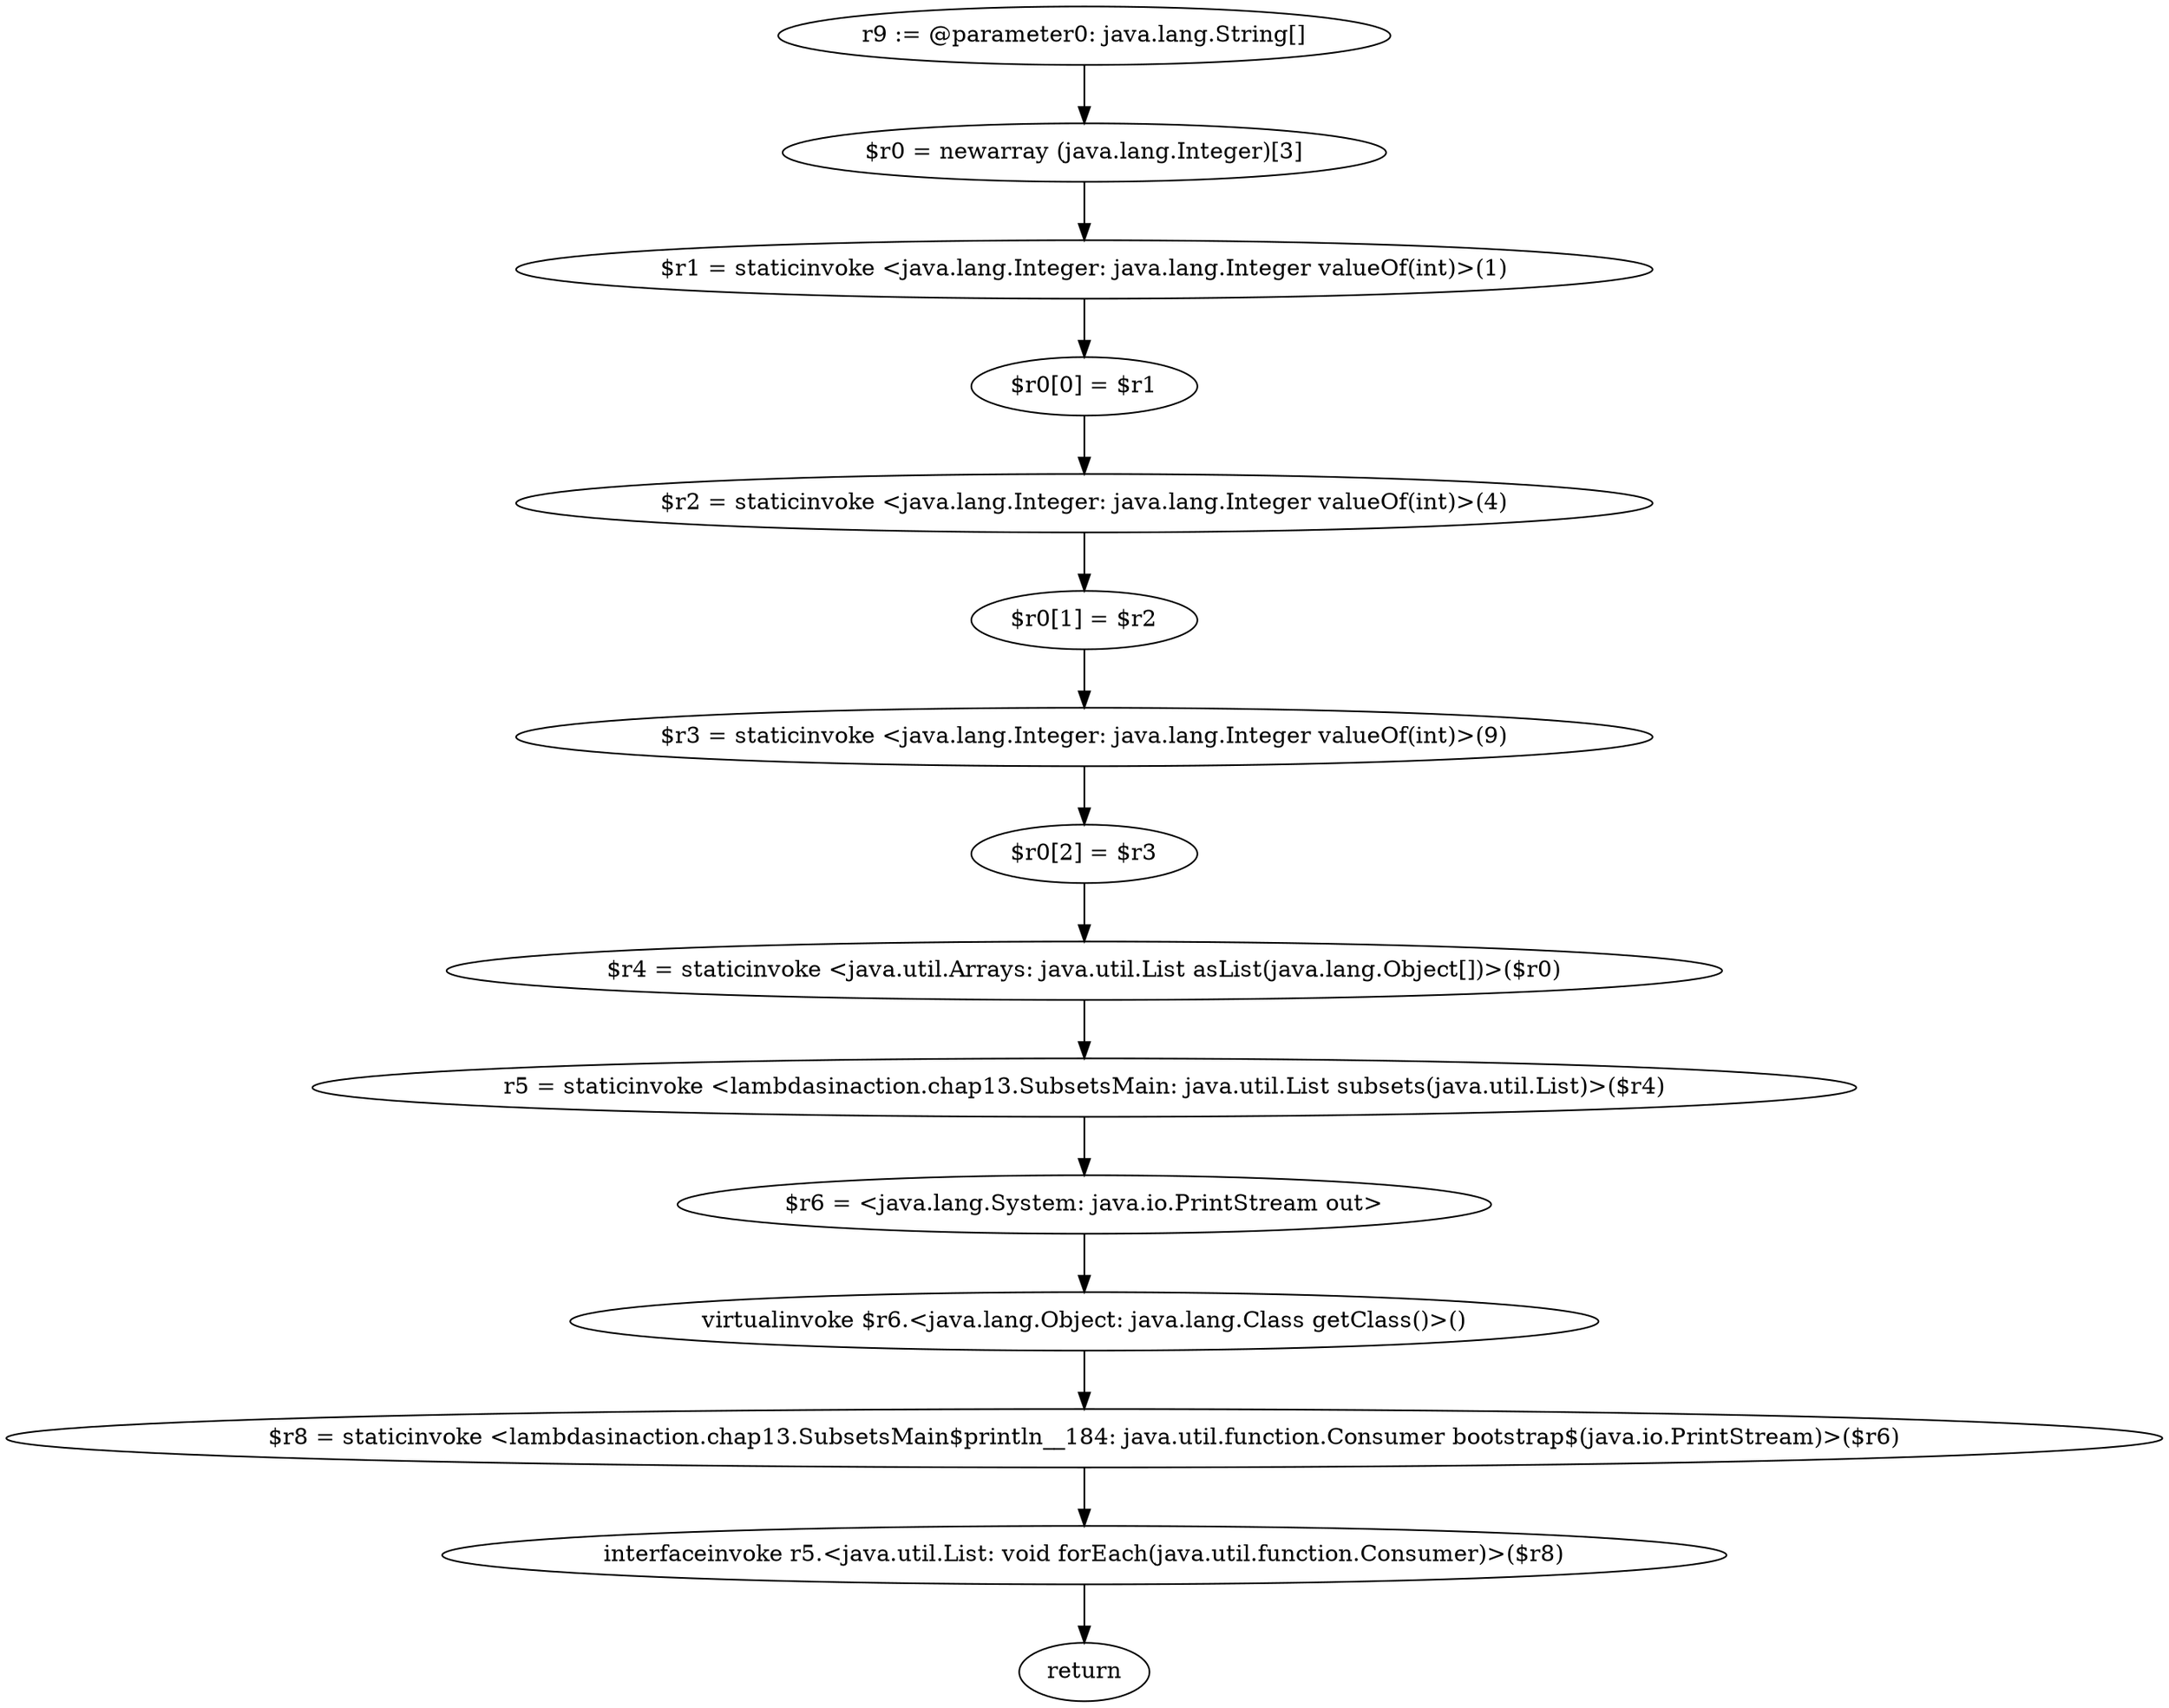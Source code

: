 digraph "unitGraph" {
    "r9 := @parameter0: java.lang.String[]"
    "$r0 = newarray (java.lang.Integer)[3]"
    "$r1 = staticinvoke <java.lang.Integer: java.lang.Integer valueOf(int)>(1)"
    "$r0[0] = $r1"
    "$r2 = staticinvoke <java.lang.Integer: java.lang.Integer valueOf(int)>(4)"
    "$r0[1] = $r2"
    "$r3 = staticinvoke <java.lang.Integer: java.lang.Integer valueOf(int)>(9)"
    "$r0[2] = $r3"
    "$r4 = staticinvoke <java.util.Arrays: java.util.List asList(java.lang.Object[])>($r0)"
    "r5 = staticinvoke <lambdasinaction.chap13.SubsetsMain: java.util.List subsets(java.util.List)>($r4)"
    "$r6 = <java.lang.System: java.io.PrintStream out>"
    "virtualinvoke $r6.<java.lang.Object: java.lang.Class getClass()>()"
    "$r8 = staticinvoke <lambdasinaction.chap13.SubsetsMain$println__184: java.util.function.Consumer bootstrap$(java.io.PrintStream)>($r6)"
    "interfaceinvoke r5.<java.util.List: void forEach(java.util.function.Consumer)>($r8)"
    "return"
    "r9 := @parameter0: java.lang.String[]"->"$r0 = newarray (java.lang.Integer)[3]";
    "$r0 = newarray (java.lang.Integer)[3]"->"$r1 = staticinvoke <java.lang.Integer: java.lang.Integer valueOf(int)>(1)";
    "$r1 = staticinvoke <java.lang.Integer: java.lang.Integer valueOf(int)>(1)"->"$r0[0] = $r1";
    "$r0[0] = $r1"->"$r2 = staticinvoke <java.lang.Integer: java.lang.Integer valueOf(int)>(4)";
    "$r2 = staticinvoke <java.lang.Integer: java.lang.Integer valueOf(int)>(4)"->"$r0[1] = $r2";
    "$r0[1] = $r2"->"$r3 = staticinvoke <java.lang.Integer: java.lang.Integer valueOf(int)>(9)";
    "$r3 = staticinvoke <java.lang.Integer: java.lang.Integer valueOf(int)>(9)"->"$r0[2] = $r3";
    "$r0[2] = $r3"->"$r4 = staticinvoke <java.util.Arrays: java.util.List asList(java.lang.Object[])>($r0)";
    "$r4 = staticinvoke <java.util.Arrays: java.util.List asList(java.lang.Object[])>($r0)"->"r5 = staticinvoke <lambdasinaction.chap13.SubsetsMain: java.util.List subsets(java.util.List)>($r4)";
    "r5 = staticinvoke <lambdasinaction.chap13.SubsetsMain: java.util.List subsets(java.util.List)>($r4)"->"$r6 = <java.lang.System: java.io.PrintStream out>";
    "$r6 = <java.lang.System: java.io.PrintStream out>"->"virtualinvoke $r6.<java.lang.Object: java.lang.Class getClass()>()";
    "virtualinvoke $r6.<java.lang.Object: java.lang.Class getClass()>()"->"$r8 = staticinvoke <lambdasinaction.chap13.SubsetsMain$println__184: java.util.function.Consumer bootstrap$(java.io.PrintStream)>($r6)";
    "$r8 = staticinvoke <lambdasinaction.chap13.SubsetsMain$println__184: java.util.function.Consumer bootstrap$(java.io.PrintStream)>($r6)"->"interfaceinvoke r5.<java.util.List: void forEach(java.util.function.Consumer)>($r8)";
    "interfaceinvoke r5.<java.util.List: void forEach(java.util.function.Consumer)>($r8)"->"return";
}
